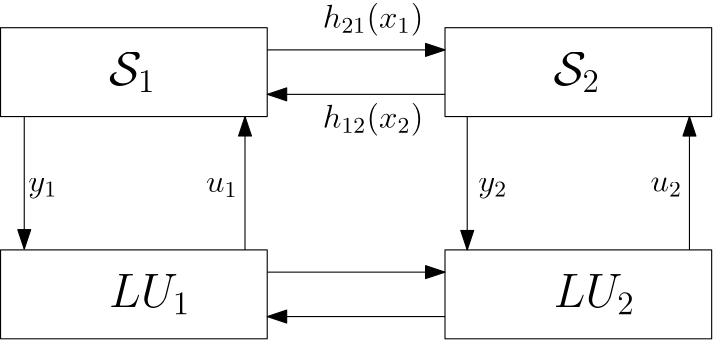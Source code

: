 <?xml version="1.0"?>
<!DOCTYPE ipe SYSTEM "ipe.dtd">
<ipe version="70206" creator="Ipe 7.2.7">
<info created="D:20180618163127" modified="D:20190621111151"/>
<ipestyle name="basic">
<symbol name="arrow/arc(spx)">
<path stroke="sym-stroke" fill="sym-stroke" pen="sym-pen">
0 0 m
-1 0.333 l
-1 -0.333 l
h
</path>
</symbol>
<symbol name="arrow/farc(spx)">
<path stroke="sym-stroke" fill="white" pen="sym-pen">
0 0 m
-1 0.333 l
-1 -0.333 l
h
</path>
</symbol>
<symbol name="arrow/ptarc(spx)">
<path stroke="sym-stroke" fill="sym-stroke" pen="sym-pen">
0 0 m
-1 0.333 l
-0.8 0 l
-1 -0.333 l
h
</path>
</symbol>
<symbol name="arrow/fptarc(spx)">
<path stroke="sym-stroke" fill="white" pen="sym-pen">
0 0 m
-1 0.333 l
-0.8 0 l
-1 -0.333 l
h
</path>
</symbol>
<symbol name="mark/circle(sx)" transformations="translations">
<path fill="sym-stroke">
0.6 0 0 0.6 0 0 e
0.4 0 0 0.4 0 0 e
</path>
</symbol>
<symbol name="mark/disk(sx)" transformations="translations">
<path fill="sym-stroke">
0.6 0 0 0.6 0 0 e
</path>
</symbol>
<symbol name="mark/fdisk(sfx)" transformations="translations">
<group>
<path fill="sym-fill">
0.5 0 0 0.5 0 0 e
</path>
<path fill="sym-stroke" fillrule="eofill">
0.6 0 0 0.6 0 0 e
0.4 0 0 0.4 0 0 e
</path>
</group>
</symbol>
<symbol name="mark/box(sx)" transformations="translations">
<path fill="sym-stroke" fillrule="eofill">
-0.6 -0.6 m
0.6 -0.6 l
0.6 0.6 l
-0.6 0.6 l
h
-0.4 -0.4 m
0.4 -0.4 l
0.4 0.4 l
-0.4 0.4 l
h
</path>
</symbol>
<symbol name="mark/square(sx)" transformations="translations">
<path fill="sym-stroke">
-0.6 -0.6 m
0.6 -0.6 l
0.6 0.6 l
-0.6 0.6 l
h
</path>
</symbol>
<symbol name="mark/fsquare(sfx)" transformations="translations">
<group>
<path fill="sym-fill">
-0.5 -0.5 m
0.5 -0.5 l
0.5 0.5 l
-0.5 0.5 l
h
</path>
<path fill="sym-stroke" fillrule="eofill">
-0.6 -0.6 m
0.6 -0.6 l
0.6 0.6 l
-0.6 0.6 l
h
-0.4 -0.4 m
0.4 -0.4 l
0.4 0.4 l
-0.4 0.4 l
h
</path>
</group>
</symbol>
<symbol name="mark/cross(sx)" transformations="translations">
<group>
<path fill="sym-stroke">
-0.43 -0.57 m
0.57 0.43 l
0.43 0.57 l
-0.57 -0.43 l
h
</path>
<path fill="sym-stroke">
-0.43 0.57 m
0.57 -0.43 l
0.43 -0.57 l
-0.57 0.43 l
h
</path>
</group>
</symbol>
<symbol name="arrow/fnormal(spx)">
<path stroke="sym-stroke" fill="white" pen="sym-pen">
0 0 m
-1 0.333 l
-1 -0.333 l
h
</path>
</symbol>
<symbol name="arrow/pointed(spx)">
<path stroke="sym-stroke" fill="sym-stroke" pen="sym-pen">
0 0 m
-1 0.333 l
-0.8 0 l
-1 -0.333 l
h
</path>
</symbol>
<symbol name="arrow/fpointed(spx)">
<path stroke="sym-stroke" fill="white" pen="sym-pen">
0 0 m
-1 0.333 l
-0.8 0 l
-1 -0.333 l
h
</path>
</symbol>
<symbol name="arrow/linear(spx)">
<path stroke="sym-stroke" pen="sym-pen">
-1 0.333 m
0 0 l
-1 -0.333 l
</path>
</symbol>
<symbol name="arrow/fdouble(spx)">
<path stroke="sym-stroke" fill="white" pen="sym-pen">
0 0 m
-1 0.333 l
-1 -0.333 l
h
-1 0 m
-2 0.333 l
-2 -0.333 l
h
</path>
</symbol>
<symbol name="arrow/double(spx)">
<path stroke="sym-stroke" fill="sym-stroke" pen="sym-pen">
0 0 m
-1 0.333 l
-1 -0.333 l
h
-1 0 m
-2 0.333 l
-2 -0.333 l
h
</path>
</symbol>
<pen name="heavier" value="0.8"/>
<pen name="fat" value="1.2"/>
<pen name="ultrafat" value="2"/>
<symbolsize name="large" value="5"/>
<symbolsize name="small" value="2"/>
<symbolsize name="tiny" value="1.1"/>
<arrowsize name="large" value="10"/>
<arrowsize name="small" value="5"/>
<arrowsize name="tiny" value="3"/>
<color name="red" value="1 0 0"/>
<color name="green" value="0 1 0"/>
<color name="blue" value="0 0 1"/>
<color name="yellow" value="1 1 0"/>
<color name="orange" value="1 0.647 0"/>
<color name="gold" value="1 0.843 0"/>
<color name="purple" value="0.627 0.125 0.941"/>
<color name="gray" value="0.745"/>
<color name="brown" value="0.647 0.165 0.165"/>
<color name="navy" value="0 0 0.502"/>
<color name="pink" value="1 0.753 0.796"/>
<color name="seagreen" value="0.18 0.545 0.341"/>
<color name="turquoise" value="0.251 0.878 0.816"/>
<color name="violet" value="0.933 0.51 0.933"/>
<color name="darkblue" value="0 0 0.545"/>
<color name="darkcyan" value="0 0.545 0.545"/>
<color name="darkgray" value="0.663"/>
<color name="darkgreen" value="0 0.392 0"/>
<color name="darkmagenta" value="0.545 0 0.545"/>
<color name="darkorange" value="1 0.549 0"/>
<color name="darkred" value="0.545 0 0"/>
<color name="lightblue" value="0.678 0.847 0.902"/>
<color name="lightcyan" value="0.878 1 1"/>
<color name="lightgray" value="0.827"/>
<color name="lightgreen" value="0.565 0.933 0.565"/>
<color name="lightyellow" value="1 1 0.878"/>
<dashstyle name="dashed" value="[4] 0"/>
<dashstyle name="dotted" value="[1 3] 0"/>
<dashstyle name="dash dotted" value="[4 2 1 2] 0"/>
<dashstyle name="dash dot dotted" value="[4 2 1 2 1 2] 0"/>
<textsize name="large" value="\large"/>
<textsize name="Large" value="\Large"/>
<textsize name="LARGE" value="\LARGE"/>
<textsize name="huge" value="\huge"/>
<textsize name="Huge" value="\Huge"/>
<textsize name="small" value="\small"/>
<textsize name="footnote" value="\footnotesize"/>
<textsize name="tiny" value="\tiny"/>
<textstyle name="center" begin="\begin{center}" end="\end{center}"/>
<textstyle name="itemize" begin="\begin{itemize}" end="\end{itemize}"/>
<textstyle name="item" begin="\begin{itemize}\item{}" end="\end{itemize}"/>
<gridsize name="4 pts" value="4"/>
<gridsize name="8 pts (~3 mm)" value="8"/>
<gridsize name="16 pts (~6 mm)" value="16"/>
<gridsize name="32 pts (~12 mm)" value="32"/>
<gridsize name="10 pts (~3.5 mm)" value="10"/>
<gridsize name="20 pts (~7 mm)" value="20"/>
<gridsize name="14 pts (~5 mm)" value="14"/>
<gridsize name="28 pts (~10 mm)" value="28"/>
<gridsize name="56 pts (~20 mm)" value="56"/>
<anglesize name="90 deg" value="90"/>
<anglesize name="60 deg" value="60"/>
<anglesize name="45 deg" value="45"/>
<anglesize name="30 deg" value="30"/>
<anglesize name="22.5 deg" value="22.5"/>
<opacity name="10%" value="0.1"/>
<opacity name="30%" value="0.3"/>
<opacity name="50%" value="0.5"/>
<opacity name="75%" value="0.75"/>
<tiling name="falling" angle="-60" step="4" width="1"/>
<tiling name="rising" angle="30" step="4" width="1"/>
</ipestyle>
<page>
<layer name="alpha"/>
<layer name="chars"/>
<view layers="alpha chars" active="chars"/>
<path layer="alpha" matrix="1.5 0 0 1 -80 0" stroke="black">
128 720 m
128 688 l
192 688 l
192 720 l
h
</path>
<path matrix="1.5 0 0 1 -80 -80" stroke="black">
128 720 m
128 688 l
192 688 l
192 720 l
h
</path>
<path matrix="1.5 0 0 1 80 0" stroke="black">
128 720 m
128 688 l
192 688 l
192 720 l
h
</path>
<path matrix="1.5 0 0 1 80 -80" stroke="black">
128 720 m
128 688 l
192 688 l
192 720 l
h
</path>
<path matrix="1 0 0 0.5 -32 344" stroke="black" arrow="normal/normal">
312 688 m
312 592 l
</path>
<path matrix="1 0 0 0.5 -32 344" stroke="black" arrow="normal/normal">
392 592 m
392 688 l
</path>
<path stroke="black" arrow="normal/normal">
208 712 m
272 712 l
</path>
<path stroke="black" arrow="normal/normal">
272 696 m
208 696 l
</path>
<text layer="chars" matrix="1 0 0 1 -0.922 -12.592" transformations="translations" pos="152 712" stroke="black" type="label" width="16.776" height="11.766" depth="2.58" valign="baseline" size="LARGE" style="math">\mathcal S_1</text>
<text matrix="1 0 0 1 159.078 -12.592" transformations="translations" pos="152 712" stroke="black" type="label" width="16.776" height="11.766" depth="2.58" valign="baseline" size="LARGE" style="math">\mathcal S_2
</text>
<text matrix="1 0 0 1 159.078 -92.592" transformations="translations" pos="152 712" stroke="black" type="label" width="29.268" height="11.766" depth="2.58" valign="baseline" size="LARGE" style="math">LU_2</text>
<text matrix="1 0 0 1 -0.922 -92.592" transformations="translations" pos="152 712" stroke="black" type="label" width="29.268" height="11.766" depth="2.58" valign="baseline" size="LARGE" style="math">LU_1</text>
<text matrix="1 0 0 1 -6 -15" transformations="translations" pos="128 676" stroke="black" type="label" width="10.44" height="5.152" depth="2.32" valign="baseline" size="large" style="math">y_1</text>
<text matrix="1 0 0 1 58 -15.2" transformations="translations" pos="128 676" stroke="black" type="label" width="11.395" height="5.151" depth="1.79" valign="baseline" size="large" style="math">u_1</text>
<text matrix="1 0 0 1 156 -15" transformations="translations" pos="128 676" stroke="black" type="label" width="10.44" height="5.152" depth="2.32" valign="baseline" size="large" style="math">y_2</text>
<text matrix="1 0 0 1 218 -15" transformations="translations" pos="128 676" stroke="black" type="label" width="11.395" height="5.151" depth="1.79" valign="baseline" size="large" style="math">u_2</text>
<text matrix="1 0 0 1 100 44" transformations="translations" pos="128 676" stroke="black" type="label" width="36.194" height="8.965" depth="2.99" valign="baseline" size="large" style="math">h_{21}(x_1)</text>
<text matrix="1 0 0 1 100 8" transformations="translations" pos="128 676" stroke="black" type="label" width="36.194" height="8.965" depth="2.99" valign="baseline" size="large" style="math">h_{12}(x_2)</text>
<path matrix="1 0 0 0.631578 0 306.527" stroke="black" arrow="normal/normal">
200 528 m
200 604 l
</path>
<path layer="alpha" matrix="-6087.06 0 0 1.08429 730567.73 -57.9902" stroke="black" arrow="normal/normal">
120 688 m
120 644 l
</path>
<path layer="chars" matrix="1 0 0 1 0 -80" stroke="black" arrow="normal/normal">
208 712 m
272 712 l
</path>
<path matrix="1 0 0 1 0 -80" stroke="black" arrow="normal/normal">
272 696 m
208 696 l
</path>
</page>
</ipe>
